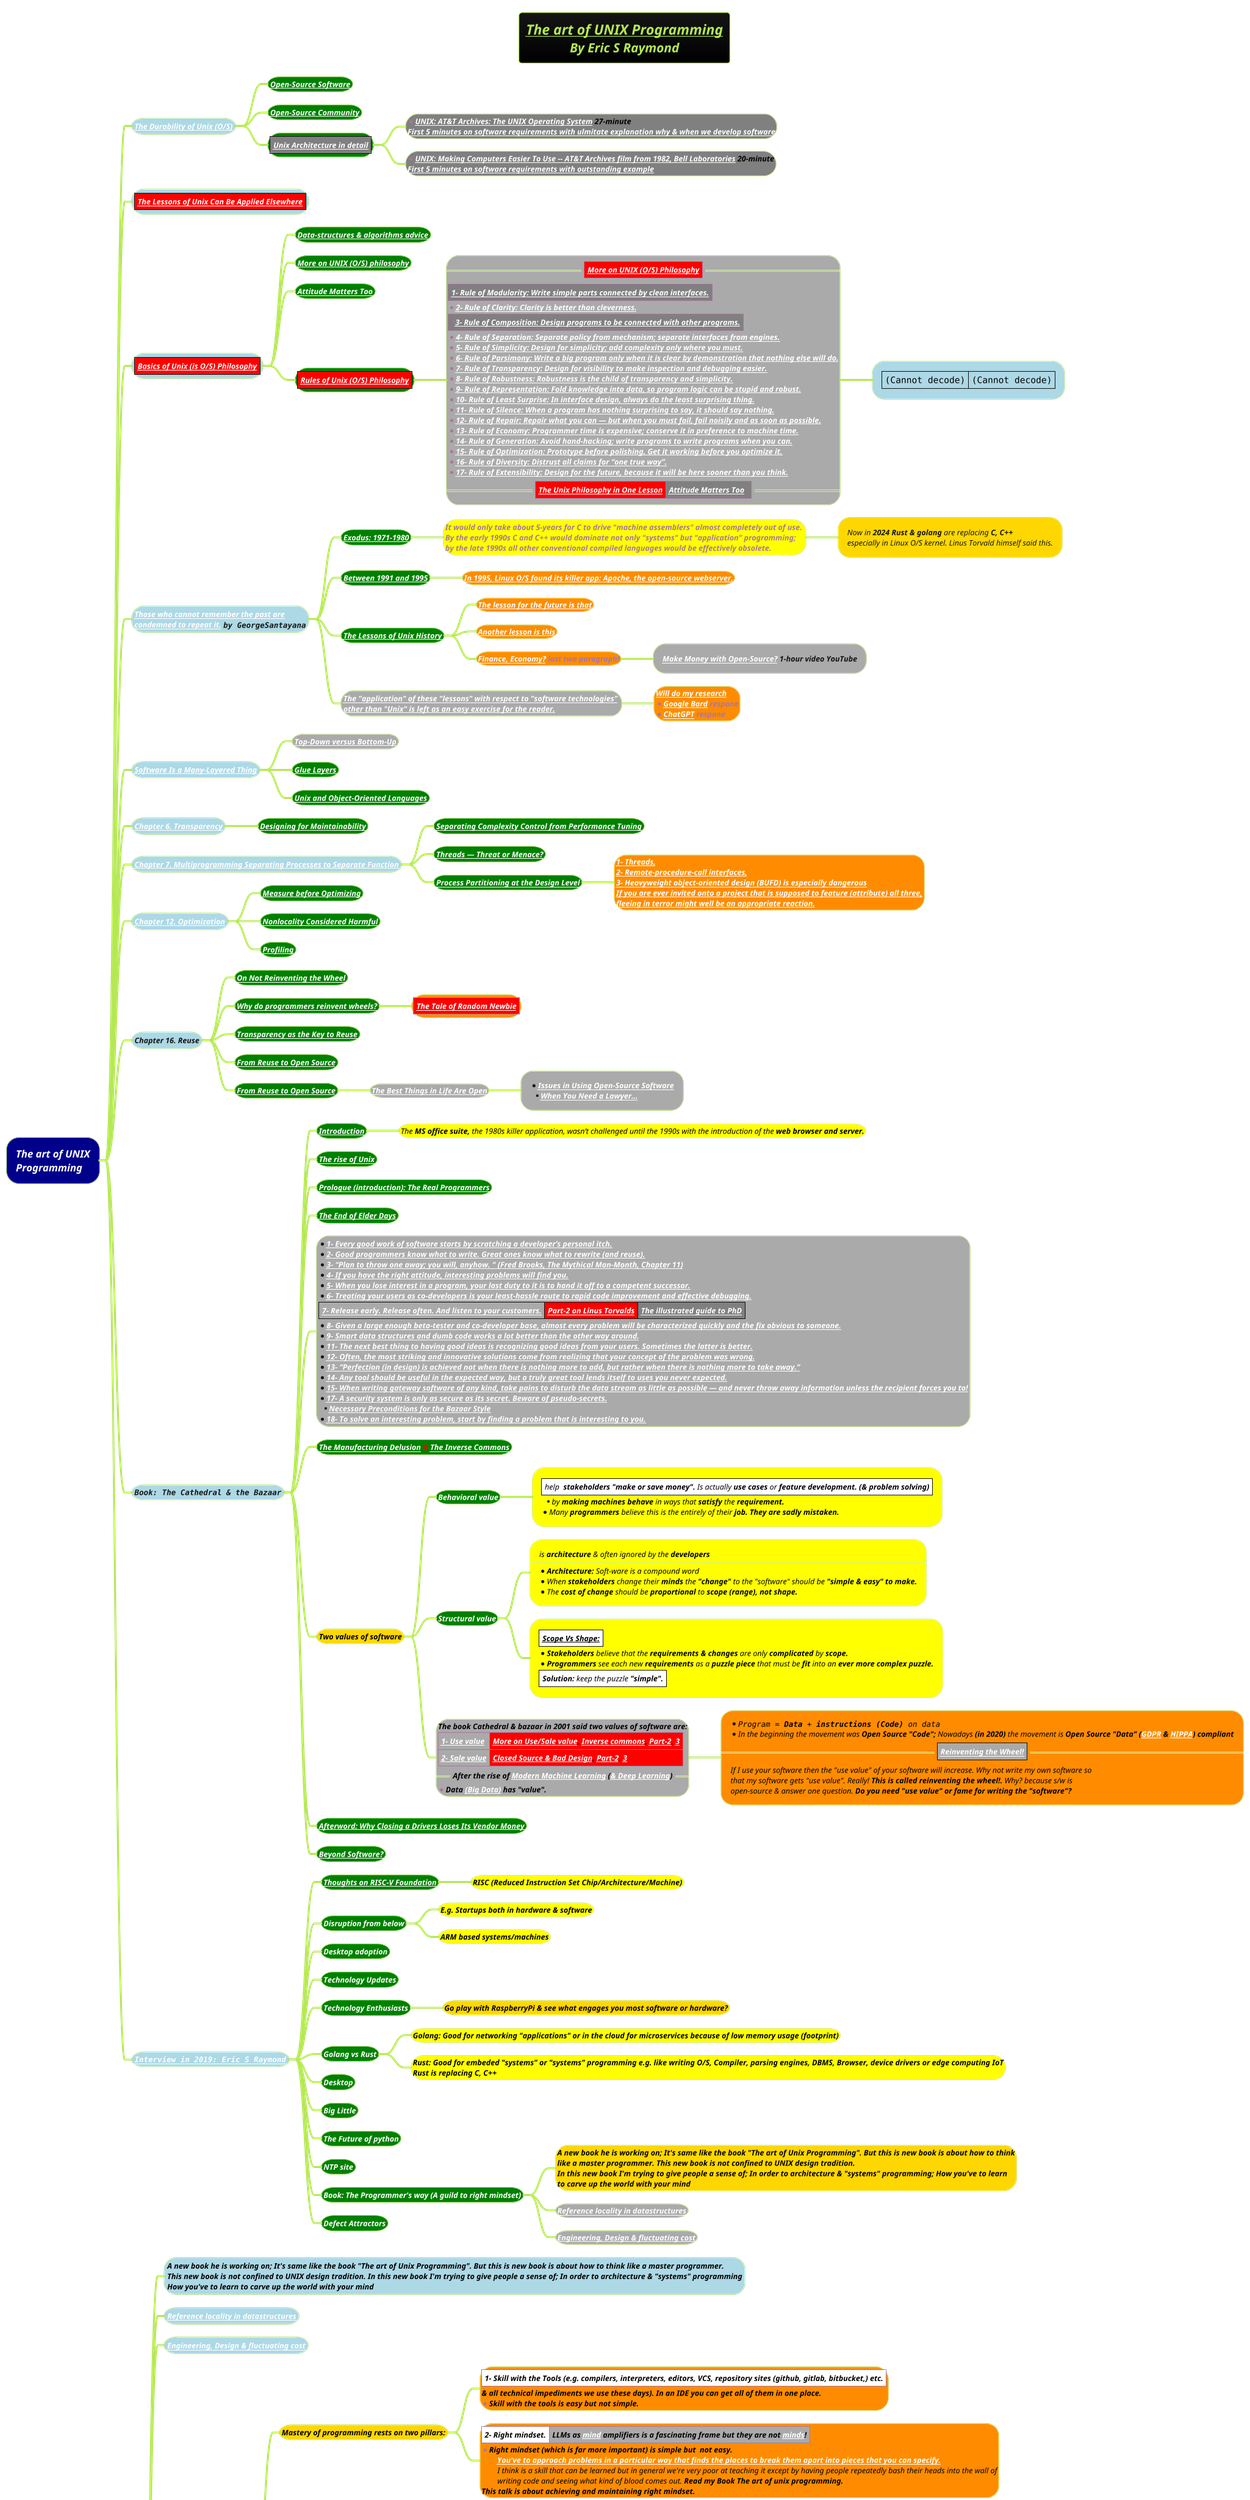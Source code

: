 @startmindmap
title =<i><u><size:18>The art of UNIX Programming \n<i>By Eric S Raymond
!theme hacker

*[#darkblue] <color #white><i>The art of UNIX\n<color #white><i>Programming
**[#lightblue] <i><size:12>[[docs/3-programming-languages/Venkat-Subramaniam/images/img_701.png The Durability of Unix (O/S)]]
***[#green] <size:12><color #white><i><b>[[docs/3-programming-languages/Venkat-Subramaniam/images/img_701.png Open-Source Software]]
***[#green] <size:12><color #white><i><b>[[docs/3-programming-languages/Venkat-Subramaniam/images/img_701.png Open-Source Community]]
***[#green] |<#grey><b><i><size:12>[[docs/books/1-books-backlog/operating-system/Unix-Architecture.puml Unix Architecture in detail]]|
****[#grey] *<b><i><color #black><size:12>[[https://www.youtube.com/watch?v=tc4ROCJYbm0&ab_channel=AT%26TTechChannel UNIX: AT&T Archives: The UNIX Operating System]] 27-minute \n<b><i><color #white><size:12>[[https://www.youtube.com/watch?v=tc4ROCJYbm0&ab_channel=AT%26TTechChannel First 5 minutes on software requirements with ulmitate explanation why & when we develop software]]
****[#grey] *<b><i><color #black><size:12>[[https://www.youtube.com/watch?v=XvDZLjaCJuw&list=LL&index=3&t=283s&ab_channel=AT%26TTechChannel UNIX: Making Computers Easier To Use -- AT&T Archives film from 1982, Bell Laboratories]] 20-minute \n<b><i><color #black><size:12>[[https://www.youtube.com/watch?v=XvDZLjaCJuw&list=LL&index=3&t=283s&ab_channel=AT%26TTechChannel First 5 minutes on software requirements with outstanding example]]

**[#lightblue] |<#red><i><size:12>[[docs/3-programming-languages/Venkat-Subramaniam/images/img_702.png The Lessons of Unix Can Be Applied Elsewhere]]|
**[#lightblue] |<#red><i><size:12>[[docs/3-programming-languages/Venkat-Subramaniam/images/img_703.png Basics of Unix (is O/S) Philosophy]]|
***[#green] <size:12><color #white><i><b>[[docs/3-programming-languages/Venkat-Subramaniam/images/img_257.png Data-structures & algorithms advice]]
***[#green] <size:12><color #white><i><b>[[docs/3-programming-languages/Venkat-Subramaniam/images/img_707.drawio.png More on UNIX (O/S) philosophy]]
***[#green] <size:12><color #white><i><b>[[docs/3-programming-languages/Venkat-Subramaniam/images/img_285.png Attitude Matters Too]]

***[#green] |<#red><i><b><size:12>[[docs/3-programming-languages/Venkat-Subramaniam/images/img_257.png Rules of Unix (O/S) Philosophy]]|
****[#a]:==|<#red><size:12><color #white><i><b>[[docs/3-programming-languages/Venkat-Subramaniam/images/img_707.drawio.png More on UNIX (O/S) Philosophy]]|==
|<#grey><size:12><color #white><i><b>[[docs/3-programming-languages/Venkat-Subramaniam/images/img_704.png 1- Rule of Modularity: Write simple parts connected by clean interfaces.]]|
*<size:12><color #white><i><b>[[docs/3-programming-languages/Venkat-Subramaniam/images/img_705.png 2- Rule of Clarity: Clarity is better than cleverness.]]
|<#grey>*<size:12><color #white><i><b>[[docs/3-programming-languages/Venkat-Subramaniam/images/img_706.png 3- Rule of Composition: Design programs to be connected with other programs.]]|
*<size:12><color #white><i><b>[[docs/3-programming-languages/Venkat-Subramaniam/images/img_707.png 4- Rule of Separation: Separate policy from mechanism; separate interfaces from engines.]]
*<size:12><color #white><i><b>[[docs/3-programming-languages/Venkat-Subramaniam/images/img_708.png 5- Rule of Simplicity: Design for simplicity; add complexity only where you must.]]
*<size:12><color #white><i><b>[[docs/3-programming-languages/Venkat-Subramaniam/images/img_709.png 6- Rule of Parsimony: Write a big program only when it is clear by demonstration that nothing else will do.]]
*<size:12><color #white><i><b>[[docs/3-programming-languages/Venkat-Subramaniam/images/img_710.png 7- Rule of Transparency: Design for visibility to make inspection and debugging easier.]]
*<size:12><color #white><i><b>[[docs/3-programming-languages/Venkat-Subramaniam/images/img_711.png 8- Rule of Robustness: Robustness is the child of transparency and simplicity.]]
*<size:12><color #white><i><b>[[docs/3-programming-languages/Venkat-Subramaniam/images/img_712.png 9- Rule of Representation: Fold knowledge into data, so program logic can be stupid and robust.]]
*<size:12><color #white><i><b>[[docs/3-programming-languages/Venkat-Subramaniam/images/img_713.png 10- Rule of Least Surprise: In interface design, always do the least surprising thing.]]
*<size:12><color #white><i><b>[[docs/3-programming-languages/Venkat-Subramaniam/images/img_714.png 11- Rule of Silence: When a program has nothing surprising to say, it should say nothing.]]
*<size:12><color #white><i><b>[[docs/3-programming-languages/Venkat-Subramaniam/images/img_715.png 12- Rule of Repair: Repair what you can — but when you must fail, fail noisily and as soon as possible.]]
*<size:12><color #white><i><b>[[docs/3-programming-languages/Venkat-Subramaniam/images/img_716.png 13- Rule of Economy: Programmer time is expensive; conserve it in preference to machine time.]]
*<size:12><color #white><i><b>[[docs/3-programming-languages/Venkat-Subramaniam/images/img_717.png 14- Rule of Generation: Avoid hand-hacking; write programs to write programs when you can.]]
*<size:12><color #white><i><b>[[docs/3-programming-languages/Venkat-Subramaniam/images/img_718.png 15- Rule of Optimization: Prototype before polishing. Get it working before you optimize it.]]
*<size:12><color #white><i><b>[[docs/3-programming-languages/Venkat-Subramaniam/images/img_719.png 16- Rule of Diversity: Distrust all claims for “one true way”.]]
*<size:12><color #white><i><b>[[docs/3-programming-languages/Venkat-Subramaniam/images/img_720.png 17- Rule of Extensibility: Design for the future, because it will be here sooner than you think.]]
==|<#red><size:12><color #white><i><b>[[docs/3-programming-languages/Venkat-Subramaniam/images/img_721.png The Unix Philosophy in One Lesson]]|<#grey><size:12><color #white><i><b>[[docs/3-programming-languages/Venkat-Subramaniam/images/img_285.png Attitude Matters Too]]  |==;
*****[#lightblue] |<img:images-reuseable/41-Unix-operating-system-design.png{scale=.7}>|<img:images-reuseable/5-cocentric-circles-or-layer.png{scale=.67}>|

**[#lightblue] <i><size:12>[[docs/3-programming-languages/Venkat-Subramaniam/images/img_701.png Those who cannot remember the past are]]\n<i><size:12>[[docs/3-programming-languages/Venkat-Subramaniam/images/img_701.png condemned to repeat it.]] ""by GeorgeSantayana""
***[#green] <b><i><size:12>[[docs/3-programming-languages/Venkat-Subramaniam/images/img_722.png Exodus: 1971–1980]]
****[#yellow] <b><i><size:12>It would only take about 5-years for C to drive "machine assemblers" almost completely out of use. \n<b><i><size:12>By the early 1990s C and C++ would dominate not only "systems" but "application" programming; \n<b><i><size:12>by the late 1990s all other conventional compiled languages would be effectively obsolete.
*****[#gold] <i><size:12>Now in **2024 Rust & golang** are replacing <b>C, C++ \n<i><size:12>especially in Linux O/S kernel. Linus Torvald himself said this.

***[#green] <b><i><size:12>[[docs/3-programming-languages/Venkat-Subramaniam/images/img_722.png Between 1991 and 1995]]
****[#darkorange] <b><i><size:12>[[docs/3-programming-languages/Venkat-Subramaniam/images/img_722.png In 1995, Linux O/S found its killer app: Apache, the open-source webserver.]]
***[#green] <b><i><size:12>[[docs/3-programming-languages/Venkat-Subramaniam/images/img_722.png The Lessons of Unix History]]
****[#darkorange] <b><i><size:12>[[docs/3-programming-languages/Venkat-Subramaniam/images/img_722.png The lesson for the future is that]]
****[#darkorange] <b><i><size:12>[[docs/3-programming-languages/Venkat-Subramaniam/images/img_722.png Another lesson is this]]
****[#darkorange] <b><i><size:12>[[docs/3-programming-languages/Venkat-Subramaniam/images/img_722.png Finance, Economy?]] last two paragraph!
*****[#a] <b><i><size:12>[[https://www.youtube.com/watch?v=ElcmUYT9V54&t=1811s Make Money with Open-Source?]] 1-hour video YouTube
***[#a] <b><i><size:12>[[docs/3-programming-languages/Venkat-Subramaniam/images/img_722.png The "application" of these "lessons" with respect to "software technologies"]] \n<b><i><size:12>[[docs/3-programming-languages/Venkat-Subramaniam/images/img_722.png other than "Unix" is left as an easy exercise for the reader.]]
****[#darkorange] <b><i><size:12>[[docs/3-programming-languages/Venkat-Subramaniam/images/img_722.png Will do my research]] \n*<b><i><size:12>[[docs/3-programming-languages/Venkat-Subramaniam/images/img_741.png Google Bard]] respone\n*<b><i><size:12>[[docs/3-programming-languages/Venkat-Subramaniam/images/img_742.png ChatGPT]] respone
**[#lightblue] <i><size:12>[[docs/3-programming-languages/Venkat-Subramaniam/images/img_723.png Software Is a Many-Layered Thing]]
***[#a] <b><i><size:12>[[docs/3-programming-languages/Venkat-Subramaniam/images/img_723.png Top-Down versus Bottom-Up]]
***[#green] <b><i><size:12>[[docs/3-programming-languages/Venkat-Subramaniam/images/img_724.png Glue Layers]]
***[#green] <b><i><size:12>[[docs/3-programming-languages/Venkat-Subramaniam/images/img_724.png Unix and Object-Oriented Languages]]
**[#lightblue] <i><size:12>[[docs/3-programming-languages/Venkat-Subramaniam/images/img_725.png Chapter 6. Transparency]]
***[#green] <b><i><size:12>[[docs/3-programming-languages/Venkat-Subramaniam/images/img_726.png Designing for Maintainability]]
**[#lightblue] <i><size:12>[[docs/3-programming-languages/Venkat-Subramaniam/images/img_727.png Chapter 7. Multiprogramming Separating Processes to Separate Function]]
***[#green] <b><i><size:12>[[docs/3-programming-languages/Venkat-Subramaniam/images/img_728.png Separating Complexity Control from Performance Tuning]]
***[#green] <b><i><size:12>[[docs/3-programming-languages/Venkat-Subramaniam/images/img_729.png Threads — Threat or Menace?]]
***[#green] <b><i><size:12>[[docs/3-programming-languages/Venkat-Subramaniam/images/img_730.png Process Partitioning at the Design Level]]

****[#darkorange]:<b><i><size:12>[[docs/3-programming-languages/Venkat-Subramaniam/images/img_730.png 1- Threads,]]
<b><i><size:12>[[docs/3-programming-languages/Venkat-Subramaniam/images/img_730.png 2- Remote-procedure-call interfaces,]]
<b><i><size:12>[[docs/3-programming-languages/Venkat-Subramaniam/images/img_730.png 3- Heavyweight object-oriented design (BUFD) is especially dangerous]]
<b><i><size:12>[[docs/3-programming-languages/Venkat-Subramaniam/images/img_730.png If you are ever invited onto a project that is supposed to feature (attribute) all three,]]
<b><i><size:12>[[docs/3-programming-languages/Venkat-Subramaniam/images/img_730.png ﬂeeing in terror might well be an appropriate reaction.]];

**[#lightblue] <i><size:12>[[docs/3-programming-languages/Venkat-Subramaniam/images/img_731.png Chapter 12. Optimization]]
***[#green] <b><i><size:12>[[docs/3-programming-languages/Venkat-Subramaniam/images/img_732.png Measure before Optimizing]]
***[#green] <b><i><size:12>[[docs/3-programming-languages/Venkat-Subramaniam/images/img_733.png Nonlocality Considered Harmful]]
***[#green] <b><i><size:12>[[docs/3-programming-languages/Venkat-Subramaniam/images/img_734.png Profiling]]
**[#lightblue] <i><size:12>Chapter 16. Reuse
***[#green] <b><i><size:12>[[docs/3-programming-languages/Venkat-Subramaniam/images/img_735.png On Not Reinventing the Wheel]]
***[#green] <b><i><size:12>[[docs/3-programming-languages/Venkat-Subramaniam/images/img_736.png Why do programmers reinvent wheels?]]
****[#darkorange] |<#red><b><i><size:12>[[docs/3-programming-languages/Venkat-Subramaniam/images/img_736.png The Tale of Random Newbie]]|
***[#green] <b><i><size:12>[[docs/3-programming-languages/Venkat-Subramaniam/images/img_737.png Transparency as the Key to Reuse]]
***[#green] <b><i><size:12>[[docs/3-programming-languages/Venkat-Subramaniam/images/img_738.png From Reuse to Open Source]]
***[#green] <b><i><size:12>[[docs/3-programming-languages/Venkat-Subramaniam/images/img_738.png From Reuse to Open Source]]
****[#a] <b><i><size:12>[[docs/3-programming-languages/Venkat-Subramaniam/images/img_739.png The Best Things in Life Are Open]]
*****[#a] *<b><i><size:12>[[docs/3-programming-languages/Venkat-Subramaniam/images/img_740.png Issues in Using Open-Source Software]] \n**<b><i><size:12>[[docs/3-programming-languages/Venkat-Subramaniam/images/img_740.png When You Need a Lawyer…]]
**[#lightblue] <i><size:12>""Book: The Cathedral & the Bazaar""

***[#green] <b><i><size:12><color #white>[[docs/3-programming-languages/Venkat-Subramaniam/images/img_754.png Introduction]]
****[#yellow] <i><size:12><color #black>The **MS ofﬁce suite,** the 1980s killer application, wasn’t challenged until the 1990s with the introduction of the <b>web browser and server.
***[#green] <b><i><size:12><color #white>[[docs/3-programming-languages/Venkat-Subramaniam/images/img_754.png The rise of Unix]]
***[#green] <b><i><size:12><color #white>[[docs/3-programming-languages/Venkat-Subramaniam/images/img_754.png Prologue (introduction): The Real Programmers]]
***[#green] <b><i><size:12><color #white>[[docs/3-programming-languages/Venkat-Subramaniam/images/img_754.png The End of Elder Days]]
***[#a]:*<b><i><size:12><color #white>[[docs/3-programming-languages/Venkat-Subramaniam/images/img_755.png 1- Every good work of software starts by scratching a developer’s personal itch.]]
*<b><i><size:12><color #white>[[docs/3-programming-languages/Venkat-Subramaniam/images/img_755.png 2- Good programmers know what to write. Great ones know what to rewrite (and reuse).]]
*<b><i><size:12><color #white>[[docs/3-programming-languages/Venkat-Subramaniam/images/img_755.png 3- ‘‘Plan to throw one away; you will, anyhow. " (Fred Brooks, The Mythical Man-Month, Chapter 11)]]
*<b><i><size:12><color #white>[[docs/3-programming-languages/Venkat-Subramaniam/images/img_755.png 4- If you have the right attitude, interesting problems will ﬁnd you.]]
*<b><i><size:12><color #white>[[docs/3-programming-languages/Venkat-Subramaniam/images/img_755.png 5- When you lose interest in a program, your last duty to it is to hand it off to a competent successor.]]
*<b><i><size:12><color #white>[[docs/3-programming-languages/Venkat-Subramaniam/images/img_755.png 6- Treating your users as co-developers is your least-hassle route to rapid code improvement and effective debugging.]]
|<b><i><size:12><color #white>[[docs/3-programming-languages/Venkat-Subramaniam/images/img_755.png 7- Release early. Release often. And listen to your customers.]]|<#red><b><i><size:12><color #white>[[docs/3-programming-languages/Venkat-Subramaniam/images/img_785.png Part-2 on Linus Torvalds]]|<#grey><b><i><size:12><color #white>[[docs/3-programming-languages/Venkat-Subramaniam/images/img_785.png The illustrated guide to PhD]]|
*<b><i><size:12><color #white>[[docs/3-programming-languages/Venkat-Subramaniam/images/img_756.png 8- Given a large enough beta-tester and co-developer base, almost every problem will be characterized quickly and the ﬁx obvious to someone.]]
*<b><i><size:12><color #white>[[docs/3-programming-languages/Venkat-Subramaniam/images/img_756.png 9- Smart data structures and dumb code works a lot better than the other way around.]]
*<b><i><size:12><color #white>[[docs/3-programming-languages/Venkat-Subramaniam/images/img_756.png 11- The next best thing to having good ideas is recognizing good ideas from your users. Sometimes the latter is better.]]
*<b><i><size:12><color #white>[[docs/3-programming-languages/Venkat-Subramaniam/images/img_756.png 12- Often, the most striking and innovative solutions come from realizing that your concept of the problem was wrong.]]
*<b><i><size:12><color #white>[[docs/3-programming-languages/Venkat-Subramaniam/images/img_756.png 13- ‘‘Perfection (in design) is achieved not when there is nothing more to add, but rather when there is nothing more to take away.’’]]
*<b><i><size:12><color #white>[[docs/3-programming-languages/Venkat-Subramaniam/images/img_756.png 14- Any tool should be useful in the expected way, but a truly great tool lends itself to uses you never expected.]]
*<b><i><size:12><color #white>[[docs/3-programming-languages/Venkat-Subramaniam/images/img_756.png 15- When writing gateway software of any kind, take pains to disturb the data stream as little as possible — and never throw away information unless the recipient forces you to!]]
*<b><i><size:12><color #white>[[docs/3-programming-languages/Venkat-Subramaniam/images/img_757.png 17- A security system is only as secure as its secret. Beware of pseudo-secrets.]]
**<b><i><size:12><color #white>[[docs/3-programming-languages/Venkat-Subramaniam/images/img_757.png Necessary Preconditions for the Bazaar Style]]
*<b><i><size:12><color #white>[[docs/3-programming-languages/Venkat-Subramaniam/images/img_758.png 18- To solve an interesting problem, start by ﬁnding a problem that is interesting to you.]];
***[#green] <b><i><size:12><color #red>[[docs/3-programming-languages/Venkat-Subramaniam/images/img_759.png The Manufacturing Delusion]] & [[docs/3-programming-languages/Venkat-Subramaniam/images/img_760.png The Inverse Commons]]
***[#gold] <i><color #black><size:12><b>Two values of software
****[#green] <i><color #white><size:12><b>Behavioral value
*****[#yellow]:|<#white><i><color #black><size:12>help  **stakeholders** <b>"make or save money".</b> Is actually **use cases** or <b>feature development. (& problem solving)|
**<i><color #black><size:12>by **making machines behave** in ways that **satisfy** the <b>requirement.
*<i><color #black><size:12>Many **programmers** believe this is the entirely of their <b>job. They are sadly mistaken.;
****[#green] <i><color #white><size:12><b>Structural value
*****[#yellow]:<i><color #black><size:12>is **architecture** & often ignored by the <b>developers
====
*<i><color #black><size:12>**Architecture:** Soft-ware is a compound word
*<i><color #black><size:12>When **stakeholders** change their **minds** the **"change"** to the "software" should be <b>"simple & easy" to make.
*<i><color #black><size:12>The **cost of change** should be **proportional** to <b>scope (range), not shape.;
*****[#yellow]:|<#white><i><color #black><size:12><b><u>Scope Vs Shape:|
*<i><color #black><size:12>**Stakeholders** believe that the **requirements & changes** are only **complicated** by <b>scope.
*<i><color #black><size:12>**Programmers** see each new **requirements** as a **puzzle piece** that must be **fit** into an <b>ever more complex puzzle.
|<#white><i><color #black><size:12>**Solution:** keep the puzzle **"simple".**|;
****[#a]:<i><color #black><size:12><b>The book Cathedral & bazaar in 2001 said two values of software are:
|<i><color #black><size:12><b>[[docs/3-programming-languages/Venkat-Subramaniam/images/img_743.png 1- Use value]]|<#red><i><color #black><size:12><b>[[docs/3-programming-languages/Venkat-Subramaniam/images/img_744.png More on Use/Sale value]], [[docs/3-programming-languages/Venkat-Subramaniam/images/img_745.png Inverse commons]], [[docs/3-programming-languages/Venkat-Subramaniam/images/img_746.png Part-2]], [[docs/3-programming-languages/Venkat-Subramaniam/images/img_747.png 3]]|
|<i><color #black><size:12><b>[[docs/3-programming-languages/Venkat-Subramaniam/images/img_743.png 2- Sale value]]|<#red><i><color #black><size:12><b>[[docs/3-programming-languages/Venkat-Subramaniam/images/img_746.png Closed Source & Bad Design]], [[docs/3-programming-languages/Venkat-Subramaniam/images/img_749.png Part-2]], [[docs/3-programming-languages/Venkat-Subramaniam/images/img_748.png 3]]|
==<i><color #black><size:12><b>After the rise of [[docs/AI-ML-DL-Data-Science-and-BigData/machine-learning-ML/Modern-Machine-Learning.puml Modern Machine Learning]] ([[docs/AI-ML-DL-Data-Science-and-BigData/machine-learning-ML/3-deep-learning-DL/Deep-Learning.puml & Deep Learning]])==
*<i><color #black><size:12><b>Data [[docs/AI-ML-DL-Data-Science-and-BigData/big-data/big-data.puml (Big Data)]] has "value".;
*****[#darkorange]:*<i><color #black><size:12>""Program = **Data** + **instructions (Code)** on data""
*<i><color #black><size:12>In the beginning the movement was **Open Source "Code";** Nowadays **(in 2020)** the movement is <b>Open Source "Data" ([[docs/AI-ML-DL-Data-Science-and-BigData/data-science/data-engineering/GDPR.puml GDPR]] & [[docs/AI-ML-DL-Data-Science-and-BigData/data-science/data-engineering/HIPAA.puml HIPPA]]) compliant
==|<#a><i><color #black><size:12><b>[[docs/3-programming-languages/Venkat-Subramaniam/images/img_750.png Reinventing the Wheel!]]|==
<i><color #black><size:12>If I use your software then the "use value" of your software will increase. Why not write my own software so
<i><color #black><size:12>that my software gets "use value". Really! **This is called reinventing the wheel!.** Why? because s/w is
<i><color #black><size:12>open-source & answer one question. <b>Do you need "use value" or fame for writing the "software"?;

***[#green] <b><i><size:12><color #white>[[docs/3-programming-languages/Venkat-Subramaniam/images/img_761.png Afterword: Why Closing a Drivers Loses Its Vendor Money]]
***[#green] <b><i><size:12><color #white>[[docs/3-programming-languages/Venkat-Subramaniam/images/img_761.png Beyond Software?]]

**[#lightblue] <i><size:12>""[[https://www.youtube.com/watch?v=qoUsfuJaLxg&ab_channel=Level1Linux Interview in 2019: Eric S Raymond]]""
***[#green] <b><i><size:12><color #white>[[docs/3-programming-languages/Venkat-Subramaniam/images/img_751.png Thoughts on RISC-V Foundation]]
****[#yellow] <b><i><size:12><color #black>RISC (Reduced Instruction Set Chip/Architecture/Machine)
***[#green] <b><i><size:12><color #white>Disruption from below
****[#yellow] <b><i><size:12><color #black>E.g. Startups both in hardware & software
****[#yellow] <b><i><size:12><color #black>ARM based systems/machines
***[#green] <b><i><size:12><color #white>Desktop adoption
***[#green] <b><i><size:12><color #white>Technology Updates
***[#green] <b><i><size:12><color #white>Technology Enthusiasts
****[#gold] <b><i><size:12><color #black>Go play with RaspberryPi & see what engages you most software or hardware?
***[#green] <b><i><size:12><color #white>Golang vs Rust
****[#yellow] <b><i><size:12><color #black>Golang: Good for networking "applications" or in the cloud for microservices because of low memory usage (footprint)
****[#yellow]:<b><i><size:12><color #black>Rust: Good for embeded "systems" or "systems" programming e.g. like writing O/S, Compiler, parsing engines, DBMS, Browser, device drivers or edge computing IoT
<b><i><size:12><color #black>Rust is replacing C, C++ ;
***[#green] <b><i><size:12><color #white>Desktop
***[#green] <b><i><size:12><color #white>Big Little
***[#green] <b><i><size:12><color #white>The Future of python
***[#green] <b><i><size:12><color #white>NTP site
***[#green] <b><i><size:12><color #white>Book: The Programmer's way (A guild to right mindset)
****[#gold]:<b><i><size:12><color #black>A new book he is working on; It's same like the book "The art of Unix Programming". But this is new book is about how to think
<b><i><size:12><color #black>like a master programmer. This new book is not confined to UNIX design tradition.
<b><i><size:12><color #black>In this new book I'm trying to give people a sense of; In order to architecture & "systems" programming; How you've to learn
<b><i><size:12><color #black>to carve up the world with your mind ;
****[#a] <b><i><size:12><color #black>[[docs/3-programming-languages/Venkat-Subramaniam/images/img_753.png Reference locality in datastructures]]
****[#a] <b><i><size:12><color #black>[[docs/3-programming-languages/Venkat-Subramaniam/images/img_752.png Engineering, Design & fluctuating cost]]
***[#green] <b><i><size:12><color #white>Defect Attractors

*[#darkblue] <b><i><size:12><color #white>Book: The Programmer's way \n<b><i><size:12><color #white>(A guild to right mindset)
**[#lightblue]:<b><i><size:12><color #black>A new book he is working on; It's same like the book "The art of Unix Programming". But this is new book is about how to think like a master programmer.
<b><i><size:12><color #black>This new book is not confined to UNIX design tradition. In this new book I'm trying to give people a sense of; In order to architecture & "systems" programming
<b><i><size:12><color #black>How you've to learn to carve up the world with your mind;

**[#lightblue] <b><i><size:12><color #black>[[docs/3-programming-languages/Venkat-Subramaniam/images/img_753.png Reference locality in datastructures]]
**[#lightblue] <b><i><size:12><color #black>[[docs/3-programming-languages/Venkat-Subramaniam/images/img_752.png Engineering, Design & fluctuating cost]]
**[#lightblue] <b><i><size:12><color #black>Five Gates of the way
***[#gold] <b><i><size:12><color #black>Mastery of programming rests on two pillars:
****[#darkorange]:|<#white><b><i><size:12><color #black>1- Skill with the Tools (e.g. compilers, interpreters, editors, VCS, repository sites (github, gitlab, bitbucket,) etc.|
<b><i><size:12><color #black>& all technical impediments we use these days). In an IDE you can get all of them in one place.
*<b><i><size:12><color #black>Skill with the tools is easy but not simple.;

****[#darkorange]:|<#white><b><i><size:12><color #black>2- Right mindset.|<#a><b><i><size:12><color #black>LLMs as [[docs/3-programming-languages/Venkat-Subramaniam/images/img_513.png mind]] amplifiers is a fascinating frame but they are not [[docs/3-programming-languages/Venkat-Subramaniam/images/img_513.png minds]]!|
*<b><i><size:12><color #black>Right mindset (which is far more important) is simple but  not easy.
<i><size:12><color #black><b>\t[[docs/3-programming-languages/Venkat-Subramaniam/images/img_268.png You've to approach problems in a particular way that finds the places to break them apart into pieces that you can specify.]]
<i><size:12><color #black>\tI think is a skill that can be learned but in general we're very poor at teaching it except by having people repeatedly bash their heads into the wall of
<i><size:12><color #black>\twriting code and seeing what kind of blood comes out. <b>Read my Book The art of unix programming.
<b><i><size:12><color #black>This talk is about achieving and maintaining right mindset.;

***[#gold] <b><i><size:12><color #black>First Gate
****[#yellow] <b><i><size:12><color #black>Sequential Assignment: that is assigned to a variable. What happens when you assign a "value" to a variable?
****[#yellow] <b><i><size:12><color #black>If you don't understand first gate then you will "fail programming 101" course. Someone in the audience said oh, it's "algebra".
****[#yellow] <b><i><size:12><color #black>According to 1988 paper only 2% of world population could pass the first gate.

***[#gold] <b><i><size:12><color #black>Second Gate
****[#yellow] <b><i><size:12><color #black>Recursion: the idea that a function can call itself. What happens behind the scenes to achieve recursion? Not many programers understand this concept!

***[#gold] <b><i><size:12><color #black>Third Gate
****[#yellow] <b><i><size:12><color #black>Pointers: being able to distinguish between "value" & reference to the "value". And reason about data structures that 've pointers in them such as linkedlist, tree, graphs, etc.
****[#yellow] <b><i><size:12><color #black>This actually should of RAM (sequential or random access) or Linear or non-linear data structures.
****[#yellow] <b><i><size:12><color #black>Some people could never get this, there was time in programming when there were no pointers. e.g. before C language
****[#a] <b><i><size:12><color #black>Gate 3a: "Data structuring & data normalization" both are same concept but different names!

***[#gold] <b><i><size:12><color #black>Fourth Gate
****[#a] <b><i><size:12><color #black>[[docs/3-programming-languages/Venkat-Subramaniam/images/img_762.png Closures or Lambda: ]] e.g. it's great tool & very handy for callbacks. meaning when you've to program in callbacks.

***[#gold] <b><i><size:12><color #black>Fifth Gate
****[#yellow]:<b><i><size:12><color #black>Concurrency: What happens when you've multiple Processes or Threads of execution & they 've to mediate common access to shared data structures & you've problems like
<b><i><size:12><color #black>asynchronous processes trashing data or reading incomplete data (here means locks) and 've to deal with issues like deadlocks & livelocks. When you hit moore's law then
<b><i><size:12><color #black>you've no choice but do concurrency.;
****[#yellow]:<b><i><size:12><color #black>Is more difficult than 4rth gate. The order of the gates also represents their difficultly level
<b><i><size:12><color #black>Order can vary based on the first language the programmer himself was exposed to.;
*****[#a] <b><i><size:12><color #black>[[https://www.youtube.com/watch?v=xnGWRRexRlk&ab_channel=Futurology%E2%80%94AnOptimisticFuture The End of Moore’s Law?! (Shrinking The Transistor To 1nm)]] 10-minute

***[#a]:*<b><i><size:12><color #black>These 5-gates are actually techniques through which a programer has to pass daily.
*<b><i><size:12><color #black>He tried to put these gates in order like Robert C Martin did with SOLID acroynm. As there are more principles such as YAGNI, KISS, DRY, SLAP, GRASP, and so on
<b><i><size:12><color #black>In the same manner there can be more gates in-between these gates or maybe before/after these gates that has been identified by him.
====
<b><i><size:16><color #black>[[docs/3-programming-languages/Venkat-Subramaniam/images/img_764.png Eric S Raymond: In describing these five gates I'm trying to focus on simple characterizable barriers to gaining more mastery]]
<b><i><size:12><color #black>there may be something that can be abstracted from data structure design that's that simple but I don't know that there is yet.;

**[#lightblue] <b><i><size:12><color #black>Audience: \n<b><i><size:12><color #black>Is programming \n<b><i><size:12><color #black>learnable?
***[#lightblue] <b><i><size:12><color #black>Two Kinds of skills & \n<b><i><size:12><color #black>Two kinds of Geniuses
****[#gold] <b><i><size:12><color #black>Two Kinds of Geniuses \n<b><i><size:12><color #black>in the world are:
*****[#a] <b><i><size:12><color #black>[[docs/3-programming-languages/Venkat-Subramaniam/images/img_763.png 1- Talent Monsters]]
******[#yellow]:<b><i><size:12><color #black>Talent monsters can spot each other or identify another talent monster.
====
<b><i><size:12><color #black>Richard Faymen was talent master in physics. He had uncanny amount of talent to understand physiological "systems"
<b><i><size:12><color #black>He had very good physical intuition.;

*****[#a] <b><i><size:12><color #black>[[docs/3-programming-languages/Venkat-Subramaniam/images/img_763.png 2- Skill Monsters]]
******[#grey] *<b><i><size:12><color #black>[[docs/3-programming-languages/Venkat-Subramaniam/images/img_654.png Private Victory]] & [[docs/3-programming-languages/Venkat-Subramaniam/images/img_653.png 7-habits]]
****[#yellow] <b><i><size:12><color #black>The path to mastery will be very different based on from where you started. Having a talent controls how fast you start but it doesn't control where you end up.

***[#a] <b><i><size:12><color #black>[[docs/3-programming-languages/Venkat-Subramaniam/images/img_766.png Ground Truth Specification Document]]

***[#darkorange] <b><i><size:12><color #black>Two Kinds of pits you may fall into \n<b><i><size:12><color #black>while you program there can be more:
****[#a] <b><i><size:12><color #black>[[docs/3-programming-languages/Venkat-Subramaniam/images/img_769.png 1- Stupid Problem]]
*****[#a] <b><i><size:12><color #black>Your mental model of the problem is correct but the machine or code is not working accordingly!. Hence there is bug in the machine/hardware or code.
****[#gold] |<#grey><b><i><size:12><color #black>[[docs/3-programming-languages/Venkat-Subramaniam/images/img_132.png 2- Finger Trap]]|<#red><b><i><size:12><color #black>[[docs/3-programming-languages/Venkat-Subramaniam/images/img_769.png More Explanation]]|
*****[#a]:<b><i><size:12><color #black>Your mental model of the problem is incorrect but the machine or code is working accordingly meaning execution of incorrect mental model
<b><i><size:12><color #black>hence producing useless results (machines are dumb, stupid boxes)!;

*****[#a]:<i><size:12><color #black><b>[[docs/3-programming-languages/Venkat-Subramaniam/images/img_133.png Code is tool or instrument, code is what it does it's not a substitute for thought or correct mental model, getting a correct mental model is hard.]]
<i><size:12><color #black><b>Code or tool or instrument can't help when you have an incorrect mental model of a problem or solution. This means that you does understand the
<i><size:12><color #black><b>concept or problem instead you must get enough domain knowledge so that you can improve your mental model.;

**[#lightblue] <b><i><size:12><color #black>[[docs/3-programming-languages/Venkat-Subramaniam/images/img_765.png Maps create Mindset]] \n*<b><i><size:12><color #black>[[docs/3-programming-languages/Venkat-Subramaniam/images/img_766.png Part-2]]
***[#gold] <b><i><size:12><color #black>Mindset & AI
****[#a] <b><i><size:12><color #black>[[docs/3-programming-languages/Venkat-Subramaniam/images/img_770.png Current AI, ChatGPT & LLMs Hype]]
*****[#darkorange] <b><i><size:12><color #black>[[https://www.youtube.com/watch?v=GVsUOuSjvcg&ab_channel=Veritasium Digital computers have served us well for decades, but the rise of artificial intelligence demands a totally new kind of computer: analog.]] 20-minute
****[#a] <b><i><size:12><color #black>[[docs/3-programming-languages/Venkat-Subramaniam/images/img_771.png Story & History of Programming]]
*****[#darkorange]:*<b><i><size:12><color #black>[[https://www.youtube.com/watch?v=-M6lANfzFsM&ab_channel=Futurology%E2%80%94AnOptimisticFuture The History of Computing]] 10 minute. This is the best video
*<b><i><size:12><color #black>[[docs/3-programming-languages/Venkat-Subramaniam/images/img_771.png History of Computers | From 1930 to Present]] 5-mintue
*<b><i><size:12><color #black>[[docs/3-programming-languages/Venkat-Subramaniam/images/img_771.png History of Computers | From 1930 to Present]] 5-mintue;
****[#grey] <b><i><size:12><color #black>[[docs/3-programming-languages/Venkat-Subramaniam/images/img_771.png 1- Programming by changing  plugs on patch boards]]
*****[#darkorange] *<b><i><size:12><color #black>[[https://www.youtube.com/watch?v=-M6lANfzFsM&ab_channel=Futurology%E2%80%94AnOptimisticFuture The History of Computing]] 10-minute
****[#grey] <b><i><size:12><color #black>[[docs/3-programming-languages/Venkat-Subramaniam/images/img_771.png 2- Symbolic Assemblers]]
*****[#darkorange] <b><i><size:12><color #black>[[docs/3-programming-languages/Venkat-Subramaniam/images/img_771.png COAL]] & [[docs/3-programming-languages/Venkat-Subramaniam/images/img_771.png DLD]]
****[#grey] <b><i><size:12><color #black>[[docs/3-programming-languages/Venkat-Subramaniam/images/img_771.png 3- Compilers]]
*****[#grey] <b><i><size:12><color #black>[[docs/3-programming-languages/Venkat-Subramaniam/images/img_418.png Operating System + Processor = ]] Platform
*****[#darkorange]:*<b><i><size:12><color #black>[[docs/3-programming-languages/Venkat-Subramaniam/images/img_109.png Assembler vs Compiler vs Linker]]
*<b><i><size:12><color #black>[[docs/books/1-books-backlog/compiler-construction/compiler-construction-and-design.puml Discrete Math]]
*<b><i><size:12><color #black>[[docs/books/1-books-backlog/compiler-construction/compiler-construction-and-design.puml Theory of Automata]]
*<b><i><size:12><color #black>[[docs/books/1-books-backlog/compiler-construction/compiler-construction-and-design.puml Compiler construction & Design?]];
****[#grey] <b><i><size:12><color #black>[[docs/3-programming-languages/Venkat-Subramaniam/images/img_771.png 4- Structured Programming (Structured Analysis & Design)]]
****[#grey] <b><i><size:12><color #black>[[docs/3-programming-languages/Venkat-Subramaniam/images/img_771.png 5- OOA&D, OOP, MDD, CBD, & UML]]
****[#grey] <b><i><size:12><color #black>[[docs/3-programming-languages/Venkat-Subramaniam/images/img_771.png 6- Now AI & ChatGPT]] \n*<b><i><size:12><color #black>[[docs/3-programming-languages/Venkat-Subramaniam/images/img_7.png Grady Booch]]
*****[#darkorange]:*<b><i><size:12><color #black>[[docs/3-programming-languages/Venkat-Subramaniam/images/img_62.png The Ambition to engineer has gone up & down]]
*<b><i><size:12><color #black>LLMs as [[docs/3-programming-languages/Venkat-Subramaniam/images/img_513.png "mind"]] amplifiers is a fascinating frame but they are not [[docs/3-programming-languages/Venkat-Subramaniam/images/img_513.png minds]]!
*<b><i><size:12><color #black>UNIX Philosophy: [[docs/3-programming-languages/Venkat-Subramaniam/images/img_704.png 1- Rule of modularity]] & [[docs/3-programming-languages/Venkat-Subramaniam/images/img_707.png 3- Rule of composition]]
==|<b><i><size:12><color #black>Basic & Fundamental Subjects|==
*<b><i><size:12><color #black>Statistics & Probability, Linear Algebra, Calculus 1 & 2, Machine Learning (Classic & Modern)
*<b><i><size:12><color #black>Discrete Math, Data structures & Algorithms, Python, SQL, NoSQL;
*****[#a] <b><i><size:12><color #black>[[docs/3-programming-languages/Venkat-Subramaniam/images/img_766.png Audience Asks: Senior & Junior Programmer Jobs getting replaced]]

****[#a] <b><i><size:12><color #black>[[docs/3-programming-languages/Venkat-Subramaniam/images/img_766.png Ground Specification Document]]
@endmindmap

